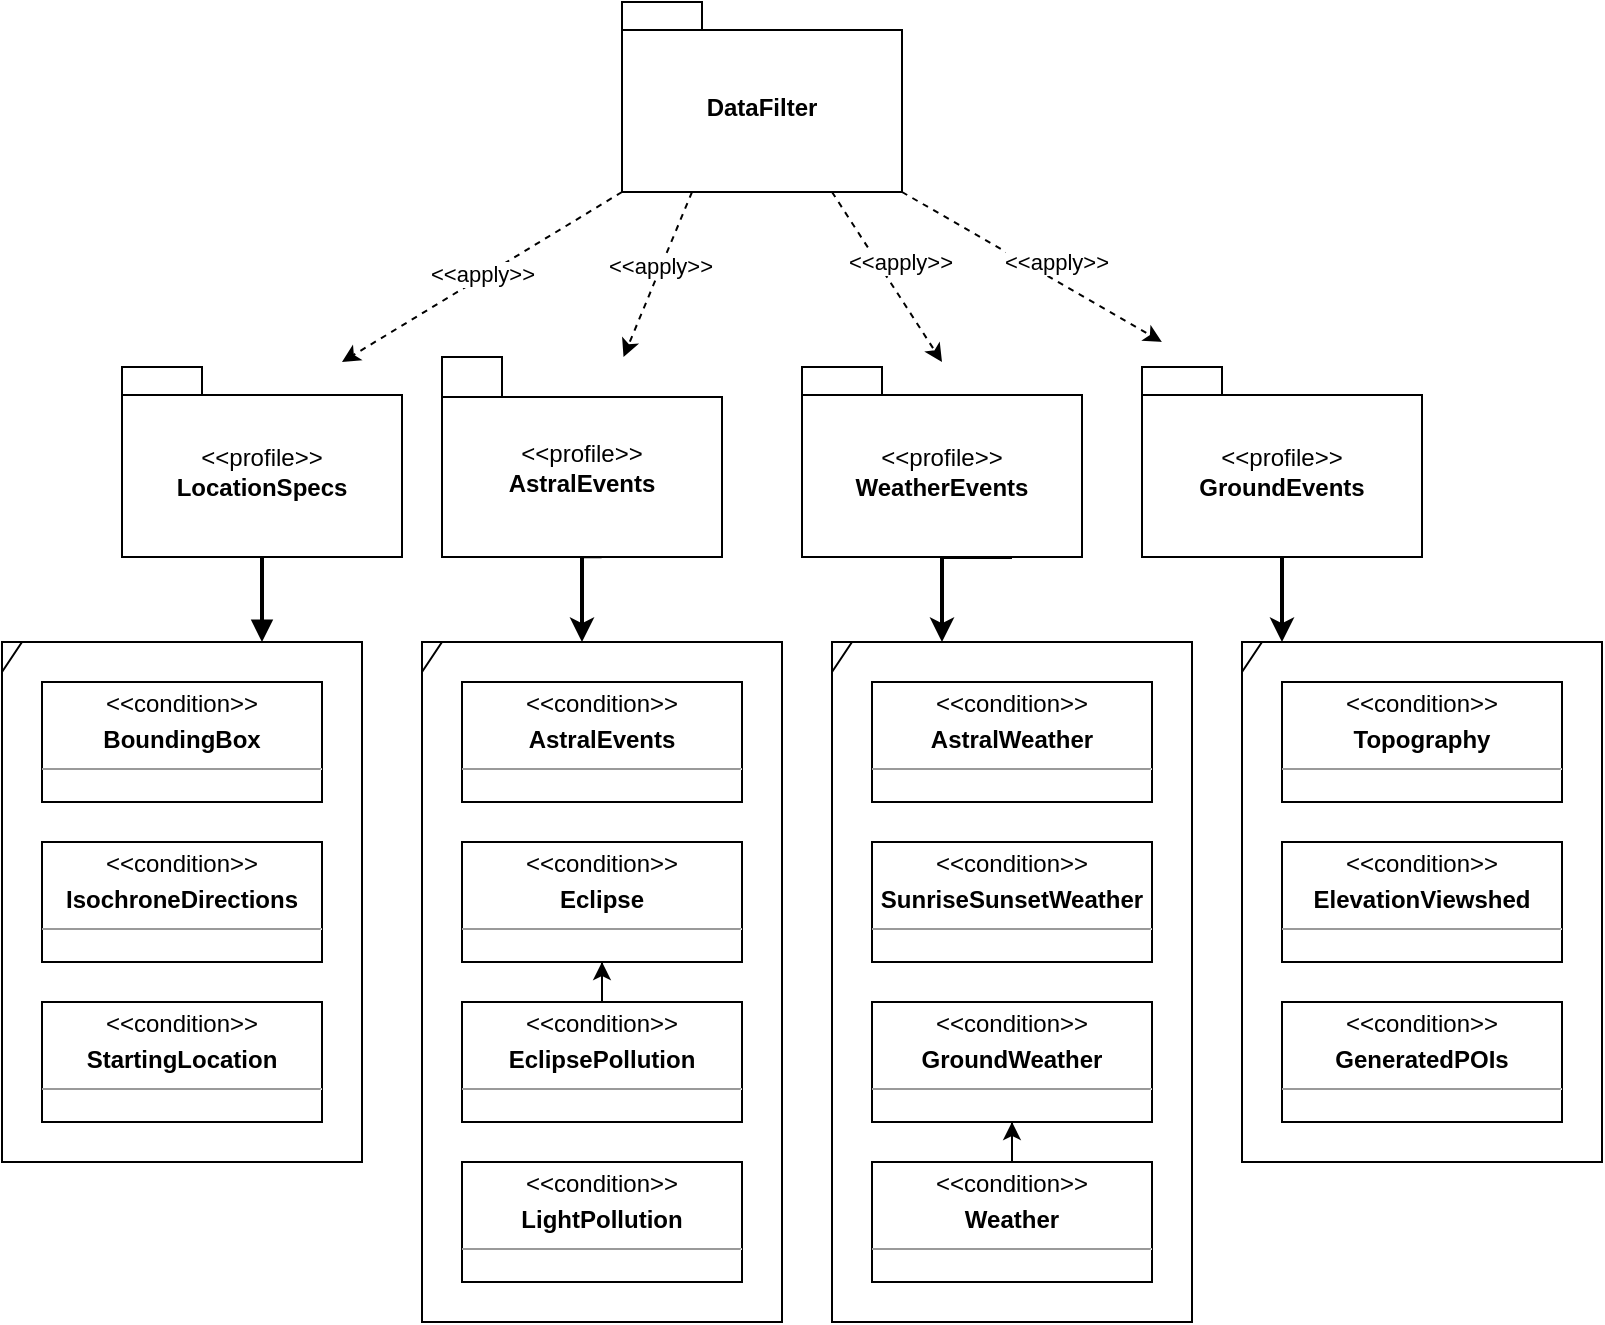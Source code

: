 <mxfile version="22.1.2" type="device">
  <diagram name="Page-1" id="sG-iVkph72n37jZIMQ_9">
    <mxGraphModel dx="882" dy="619" grid="1" gridSize="10" guides="1" tooltips="1" connect="1" arrows="1" fold="1" page="1" pageScale="1" pageWidth="850" pageHeight="1100" math="0" shadow="0">
      <root>
        <mxCell id="0" />
        <mxCell id="1" parent="0" />
        <mxCell id="1Yhe4vhAS-XiODtyZWqo-4" style="edgeStyle=orthogonalEdgeStyle;rounded=0;orthogonalLoop=1;jettySize=auto;html=1;exitX=0.57;exitY=0.996;exitDx=0;exitDy=0;exitPerimeter=0;strokeWidth=2;" edge="1" parent="1" source="dzxSeRRooD2-tKsepTvi-1" target="Ktbmu5-_LBryk0V5W4RT-8">
          <mxGeometry relative="1" as="geometry">
            <Array as="points">
              <mxPoint x="300" y="347" />
            </Array>
          </mxGeometry>
        </mxCell>
        <mxCell id="dzxSeRRooD2-tKsepTvi-1" value="&lt;span style=&quot;font-weight: normal;&quot;&gt;&amp;lt;&amp;lt;profile&amp;gt;&amp;gt;&lt;/span&gt;&lt;br&gt;AstralEvents" style="shape=folder;fontStyle=1;spacingTop=10;tabWidth=30;tabHeight=20;tabPosition=left;html=1;whiteSpace=wrap;" vertex="1" parent="1">
          <mxGeometry x="230" y="247.5" width="140" height="100" as="geometry" />
        </mxCell>
        <mxCell id="tlefaPczOhtO-pGomzKn-4" style="edgeStyle=orthogonalEdgeStyle;rounded=0;orthogonalLoop=1;jettySize=auto;html=1;exitX=0.75;exitY=1;exitDx=0;exitDy=0;exitPerimeter=0;strokeWidth=2;" edge="1" parent="1" source="TmB3VAe8YsK68gOLwhjx-1" target="1Yhe4vhAS-XiODtyZWqo-17">
          <mxGeometry relative="1" as="geometry">
            <Array as="points">
              <mxPoint x="480" y="348" />
            </Array>
          </mxGeometry>
        </mxCell>
        <mxCell id="TmB3VAe8YsK68gOLwhjx-1" value="&lt;span style=&quot;font-weight: normal;&quot;&gt;&amp;lt;&amp;lt;profile&amp;gt;&amp;gt;&lt;/span&gt;&lt;br&gt;WeatherEvents" style="shape=folder;fontStyle=1;spacingTop=10;tabWidth=40;tabHeight=14;tabPosition=left;html=1;whiteSpace=wrap;" vertex="1" parent="1">
          <mxGeometry x="410" y="252.5" width="140" height="95" as="geometry" />
        </mxCell>
        <mxCell id="tlefaPczOhtO-pGomzKn-15" style="edgeStyle=orthogonalEdgeStyle;rounded=0;orthogonalLoop=1;jettySize=auto;html=1;exitX=0.5;exitY=1;exitDx=0;exitDy=0;exitPerimeter=0;strokeWidth=2;" edge="1" parent="1" source="i413W64cs5G-LIZCn9pH-2" target="tlefaPczOhtO-pGomzKn-13">
          <mxGeometry relative="1" as="geometry">
            <Array as="points">
              <mxPoint x="650" y="380" />
              <mxPoint x="650" y="380" />
            </Array>
          </mxGeometry>
        </mxCell>
        <mxCell id="i413W64cs5G-LIZCn9pH-2" value="&lt;span style=&quot;font-weight: normal;&quot;&gt;&amp;lt;&amp;lt;profile&amp;gt;&amp;gt;&lt;/span&gt;&lt;br&gt;GroundEvents" style="shape=folder;fontStyle=1;spacingTop=10;tabWidth=40;tabHeight=14;tabPosition=left;html=1;whiteSpace=wrap;" vertex="1" parent="1">
          <mxGeometry x="580" y="252.5" width="140" height="95" as="geometry" />
        </mxCell>
        <mxCell id="Ktbmu5-_LBryk0V5W4RT-3" style="edgeStyle=orthogonalEdgeStyle;rounded=0;orthogonalLoop=1;jettySize=auto;html=1;endArrow=block;endFill=1;strokeWidth=2;" edge="1" parent="1" source="zeHorGPUe3edCLy3kkUe-2" target="Ktbmu5-_LBryk0V5W4RT-2">
          <mxGeometry relative="1" as="geometry">
            <Array as="points">
              <mxPoint x="140" y="360" />
              <mxPoint x="140" y="360" />
            </Array>
          </mxGeometry>
        </mxCell>
        <mxCell id="zeHorGPUe3edCLy3kkUe-2" value="&lt;span style=&quot;font-weight: normal;&quot;&gt;&amp;lt;&amp;lt;profile&amp;gt;&amp;gt;&lt;/span&gt;&lt;br&gt;LocationSpecs" style="shape=folder;fontStyle=1;spacingTop=10;tabWidth=40;tabHeight=14;tabPosition=left;html=1;whiteSpace=wrap;" vertex="1" parent="1">
          <mxGeometry x="70" y="252.5" width="140" height="95" as="geometry" />
        </mxCell>
        <mxCell id="bS8VzDbj_OwdZ5jeDR2A-1" style="rounded=0;orthogonalLoop=1;jettySize=auto;html=1;exitX=0;exitY=0;exitDx=0;exitDy=95;exitPerimeter=0;dashed=1;" edge="1" parent="1" source="GkcEqJNagrVKyfnmirbK-2">
          <mxGeometry relative="1" as="geometry">
            <mxPoint x="180" y="250" as="targetPoint" />
          </mxGeometry>
        </mxCell>
        <mxCell id="bS8VzDbj_OwdZ5jeDR2A-5" value="&amp;lt;&amp;lt;apply&amp;gt;&amp;gt;" style="edgeLabel;html=1;align=center;verticalAlign=middle;resizable=0;points=[];" vertex="1" connectable="0" parent="bS8VzDbj_OwdZ5jeDR2A-1">
          <mxGeometry x="-0.003" y="-2" relative="1" as="geometry">
            <mxPoint as="offset" />
          </mxGeometry>
        </mxCell>
        <mxCell id="GkcEqJNagrVKyfnmirbK-2" value="DataFilter" style="shape=folder;fontStyle=1;spacingTop=10;tabWidth=40;tabHeight=14;tabPosition=left;html=1;whiteSpace=wrap;" vertex="1" parent="1">
          <mxGeometry x="320" y="70" width="140" height="95" as="geometry" />
        </mxCell>
        <mxCell id="bS8VzDbj_OwdZ5jeDR2A-2" style="rounded=0;orthogonalLoop=1;jettySize=auto;html=1;exitX=0.25;exitY=1;exitDx=0;exitDy=0;exitPerimeter=0;dashed=1;" edge="1" parent="1" source="GkcEqJNagrVKyfnmirbK-2" target="dzxSeRRooD2-tKsepTvi-1">
          <mxGeometry relative="1" as="geometry">
            <mxPoint x="140" y="290" as="targetPoint" />
            <mxPoint x="330" y="175" as="sourcePoint" />
          </mxGeometry>
        </mxCell>
        <mxCell id="bS8VzDbj_OwdZ5jeDR2A-6" value="&amp;lt;&amp;lt;apply&amp;gt;&amp;gt;" style="edgeLabel;html=1;align=center;verticalAlign=middle;resizable=0;points=[];" vertex="1" connectable="0" parent="bS8VzDbj_OwdZ5jeDR2A-2">
          <mxGeometry x="-0.1" y="-1" relative="1" as="geometry">
            <mxPoint as="offset" />
          </mxGeometry>
        </mxCell>
        <mxCell id="bS8VzDbj_OwdZ5jeDR2A-3" style="rounded=0;orthogonalLoop=1;jettySize=auto;html=1;exitX=0.75;exitY=1;exitDx=0;exitDy=0;exitPerimeter=0;dashed=1;" edge="1" parent="1" source="GkcEqJNagrVKyfnmirbK-2">
          <mxGeometry relative="1" as="geometry">
            <mxPoint x="480" y="250" as="targetPoint" />
            <mxPoint x="365" y="175" as="sourcePoint" />
          </mxGeometry>
        </mxCell>
        <mxCell id="bS8VzDbj_OwdZ5jeDR2A-7" value="&amp;lt;&amp;lt;apply&amp;gt;&amp;gt;" style="edgeLabel;html=1;align=center;verticalAlign=middle;resizable=0;points=[];" vertex="1" connectable="0" parent="bS8VzDbj_OwdZ5jeDR2A-3">
          <mxGeometry x="-0.079" y="10" relative="1" as="geometry">
            <mxPoint y="1" as="offset" />
          </mxGeometry>
        </mxCell>
        <mxCell id="bS8VzDbj_OwdZ5jeDR2A-4" style="rounded=0;orthogonalLoop=1;jettySize=auto;html=1;exitX=0;exitY=0;exitDx=140;exitDy=95;exitPerimeter=0;dashed=1;entryX=0.071;entryY=-0.132;entryDx=0;entryDy=0;entryPerimeter=0;" edge="1" parent="1" source="GkcEqJNagrVKyfnmirbK-2" target="i413W64cs5G-LIZCn9pH-2">
          <mxGeometry relative="1" as="geometry">
            <mxPoint x="650" y="270" as="targetPoint" />
            <mxPoint x="435" y="175" as="sourcePoint" />
          </mxGeometry>
        </mxCell>
        <mxCell id="bS8VzDbj_OwdZ5jeDR2A-8" value="&amp;lt;&amp;lt;apply&amp;gt;&amp;gt;" style="edgeLabel;html=1;align=center;verticalAlign=middle;resizable=0;points=[];" vertex="1" connectable="0" parent="bS8VzDbj_OwdZ5jeDR2A-4">
          <mxGeometry x="0.117" y="8" relative="1" as="geometry">
            <mxPoint as="offset" />
          </mxGeometry>
        </mxCell>
        <mxCell id="qxukOdVVNtPfjGykaRuC-1" value="&lt;p style=&quot;margin:0px;margin-top:4px;text-align:center;&quot;&gt;&amp;lt;&amp;lt;condition&amp;gt;&amp;gt;&lt;/p&gt;&lt;p style=&quot;margin:0px;margin-top:4px;text-align:center;&quot;&gt;&lt;b&gt;BoundingBox&lt;/b&gt;&lt;/p&gt;&lt;hr size=&quot;1&quot;&gt;&lt;div style=&quot;height:2px;&quot;&gt;&lt;/div&gt;" style="verticalAlign=top;align=left;overflow=fill;fontSize=12;fontFamily=Helvetica;html=1;whiteSpace=wrap;" vertex="1" parent="1">
          <mxGeometry x="30" y="410" width="140" height="60" as="geometry" />
        </mxCell>
        <mxCell id="3QwXi6kOoLD4WJ8ZZIQo-1" value="&lt;p style=&quot;margin:0px;margin-top:4px;text-align:center;&quot;&gt;&amp;lt;&amp;lt;condition&amp;gt;&amp;gt;&lt;/p&gt;&lt;p style=&quot;margin:0px;margin-top:4px;text-align:center;&quot;&gt;&lt;b&gt;IsochroneDirections&lt;/b&gt;&lt;/p&gt;&lt;hr size=&quot;1&quot;&gt;&lt;div style=&quot;height:2px;&quot;&gt;&lt;/div&gt;" style="verticalAlign=top;align=left;overflow=fill;fontSize=12;fontFamily=Helvetica;html=1;whiteSpace=wrap;" vertex="1" parent="1">
          <mxGeometry x="30" y="490" width="140" height="60" as="geometry" />
        </mxCell>
        <mxCell id="FOjgjv5wG9v0LGsVeoOS-1" value="&lt;p style=&quot;margin:0px;margin-top:4px;text-align:center;&quot;&gt;&amp;lt;&amp;lt;condition&amp;gt;&amp;gt;&lt;/p&gt;&lt;p style=&quot;margin:0px;margin-top:4px;text-align:center;&quot;&gt;&lt;b&gt;StartingLocation&lt;/b&gt;&lt;/p&gt;&lt;hr size=&quot;1&quot;&gt;&lt;div style=&quot;height:2px;&quot;&gt;&lt;/div&gt;" style="verticalAlign=top;align=left;overflow=fill;fontSize=12;fontFamily=Helvetica;html=1;whiteSpace=wrap;" vertex="1" parent="1">
          <mxGeometry x="30" y="570" width="140" height="60" as="geometry" />
        </mxCell>
        <mxCell id="Ktbmu5-_LBryk0V5W4RT-2" value="" style="shape=umlFrame;whiteSpace=wrap;html=1;pointerEvents=0;width=10;height=15;" vertex="1" parent="1">
          <mxGeometry x="10" y="390" width="180" height="260" as="geometry" />
        </mxCell>
        <mxCell id="Ktbmu5-_LBryk0V5W4RT-5" value="&lt;p style=&quot;margin:0px;margin-top:4px;text-align:center;&quot;&gt;&amp;lt;&amp;lt;condition&amp;gt;&amp;gt;&lt;/p&gt;&lt;p style=&quot;margin:0px;margin-top:4px;text-align:center;&quot;&gt;&lt;b&gt;AstralEvents&lt;/b&gt;&lt;/p&gt;&lt;hr size=&quot;1&quot;&gt;&lt;div style=&quot;height:2px;&quot;&gt;&lt;/div&gt;" style="verticalAlign=top;align=left;overflow=fill;fontSize=12;fontFamily=Helvetica;html=1;whiteSpace=wrap;" vertex="1" parent="1">
          <mxGeometry x="240" y="410" width="140" height="60" as="geometry" />
        </mxCell>
        <mxCell id="Ktbmu5-_LBryk0V5W4RT-6" value="&lt;p style=&quot;margin:0px;margin-top:4px;text-align:center;&quot;&gt;&amp;lt;&amp;lt;condition&amp;gt;&amp;gt;&lt;/p&gt;&lt;p style=&quot;margin:0px;margin-top:4px;text-align:center;&quot;&gt;&lt;b&gt;Eclipse&lt;/b&gt;&lt;/p&gt;&lt;hr size=&quot;1&quot;&gt;&lt;div style=&quot;height:2px;&quot;&gt;&lt;/div&gt;" style="verticalAlign=top;align=left;overflow=fill;fontSize=12;fontFamily=Helvetica;html=1;whiteSpace=wrap;" vertex="1" parent="1">
          <mxGeometry x="240" y="490" width="140" height="60" as="geometry" />
        </mxCell>
        <mxCell id="227DrpbxeIykyVZzwFv0-2" value="" style="edgeStyle=orthogonalEdgeStyle;rounded=0;orthogonalLoop=1;jettySize=auto;html=1;" edge="1" parent="1" source="Ktbmu5-_LBryk0V5W4RT-7" target="Ktbmu5-_LBryk0V5W4RT-6">
          <mxGeometry relative="1" as="geometry" />
        </mxCell>
        <mxCell id="Ktbmu5-_LBryk0V5W4RT-7" value="&lt;p style=&quot;margin:0px;margin-top:4px;text-align:center;&quot;&gt;&amp;lt;&amp;lt;condition&amp;gt;&amp;gt;&lt;/p&gt;&lt;p style=&quot;margin:0px;margin-top:4px;text-align:center;&quot;&gt;&lt;b&gt;EclipsePollution&lt;/b&gt;&lt;/p&gt;&lt;hr size=&quot;1&quot;&gt;&lt;div style=&quot;height:2px;&quot;&gt;&lt;/div&gt;" style="verticalAlign=top;align=left;overflow=fill;fontSize=12;fontFamily=Helvetica;html=1;whiteSpace=wrap;" vertex="1" parent="1">
          <mxGeometry x="240" y="570" width="140" height="60" as="geometry" />
        </mxCell>
        <mxCell id="Ktbmu5-_LBryk0V5W4RT-8" value="" style="shape=umlFrame;whiteSpace=wrap;html=1;pointerEvents=0;width=10;height=15;" vertex="1" parent="1">
          <mxGeometry x="220" y="390" width="180" height="340" as="geometry" />
        </mxCell>
        <mxCell id="1Yhe4vhAS-XiODtyZWqo-14" value="&lt;p style=&quot;margin:0px;margin-top:4px;text-align:center;&quot;&gt;&amp;lt;&amp;lt;condition&amp;gt;&amp;gt;&lt;/p&gt;&lt;p style=&quot;margin:0px;margin-top:4px;text-align:center;&quot;&gt;&lt;b&gt;AstralWeather&lt;/b&gt;&lt;/p&gt;&lt;hr size=&quot;1&quot;&gt;&lt;div style=&quot;height:2px;&quot;&gt;&lt;/div&gt;" style="verticalAlign=top;align=left;overflow=fill;fontSize=12;fontFamily=Helvetica;html=1;whiteSpace=wrap;" vertex="1" parent="1">
          <mxGeometry x="445" y="410" width="140" height="60" as="geometry" />
        </mxCell>
        <mxCell id="1Yhe4vhAS-XiODtyZWqo-15" value="&lt;p style=&quot;margin:0px;margin-top:4px;text-align:center;&quot;&gt;&amp;lt;&amp;lt;condition&amp;gt;&amp;gt;&lt;/p&gt;&lt;p style=&quot;margin:0px;margin-top:4px;text-align:center;&quot;&gt;&lt;b&gt;SunriseSunsetWeather&lt;/b&gt;&lt;/p&gt;&lt;hr size=&quot;1&quot;&gt;&lt;div style=&quot;height:2px;&quot;&gt;&lt;/div&gt;" style="verticalAlign=top;align=left;overflow=fill;fontSize=12;fontFamily=Helvetica;html=1;whiteSpace=wrap;" vertex="1" parent="1">
          <mxGeometry x="445" y="490" width="140" height="60" as="geometry" />
        </mxCell>
        <mxCell id="1Yhe4vhAS-XiODtyZWqo-16" value="&lt;p style=&quot;margin:0px;margin-top:4px;text-align:center;&quot;&gt;&amp;lt;&amp;lt;condition&amp;gt;&amp;gt;&lt;/p&gt;&lt;p style=&quot;margin:0px;margin-top:4px;text-align:center;&quot;&gt;&lt;b&gt;GroundWeather&lt;/b&gt;&lt;/p&gt;&lt;hr size=&quot;1&quot;&gt;&lt;div style=&quot;height:2px;&quot;&gt;&lt;/div&gt;" style="verticalAlign=top;align=left;overflow=fill;fontSize=12;fontFamily=Helvetica;html=1;whiteSpace=wrap;" vertex="1" parent="1">
          <mxGeometry x="445" y="570" width="140" height="60" as="geometry" />
        </mxCell>
        <mxCell id="1Yhe4vhAS-XiODtyZWqo-17" value="" style="shape=umlFrame;whiteSpace=wrap;html=1;pointerEvents=0;width=10;height=15;" vertex="1" parent="1">
          <mxGeometry x="425" y="390" width="180" height="340" as="geometry" />
        </mxCell>
        <mxCell id="bQeTeKQ2QCXX46uz3CVd-1" value="" style="edgeStyle=orthogonalEdgeStyle;rounded=0;orthogonalLoop=1;jettySize=auto;html=1;" edge="1" parent="1" source="tlefaPczOhtO-pGomzKn-1" target="1Yhe4vhAS-XiODtyZWqo-16">
          <mxGeometry relative="1" as="geometry" />
        </mxCell>
        <mxCell id="tlefaPczOhtO-pGomzKn-1" value="&lt;p style=&quot;margin:0px;margin-top:4px;text-align:center;&quot;&gt;&amp;lt;&amp;lt;condition&amp;gt;&amp;gt;&lt;/p&gt;&lt;p style=&quot;margin:0px;margin-top:4px;text-align:center;&quot;&gt;&lt;b&gt;Weather&lt;/b&gt;&lt;/p&gt;&lt;hr size=&quot;1&quot;&gt;&lt;div style=&quot;height:2px;&quot;&gt;&lt;/div&gt;" style="verticalAlign=top;align=left;overflow=fill;fontSize=12;fontFamily=Helvetica;html=1;whiteSpace=wrap;" vertex="1" parent="1">
          <mxGeometry x="445" y="650" width="140" height="60" as="geometry" />
        </mxCell>
        <mxCell id="tlefaPczOhtO-pGomzKn-8" value="&lt;p style=&quot;margin:0px;margin-top:4px;text-align:center;&quot;&gt;&amp;lt;&amp;lt;condition&amp;gt;&amp;gt;&lt;/p&gt;&lt;p style=&quot;margin:0px;margin-top:4px;text-align:center;&quot;&gt;&lt;b&gt;LightPollution&lt;/b&gt;&lt;/p&gt;&lt;hr size=&quot;1&quot;&gt;&lt;div style=&quot;height:2px;&quot;&gt;&lt;/div&gt;" style="verticalAlign=top;align=left;overflow=fill;fontSize=12;fontFamily=Helvetica;html=1;whiteSpace=wrap;" vertex="1" parent="1">
          <mxGeometry x="240" y="650" width="140" height="60" as="geometry" />
        </mxCell>
        <mxCell id="tlefaPczOhtO-pGomzKn-10" value="&lt;p style=&quot;margin:0px;margin-top:4px;text-align:center;&quot;&gt;&amp;lt;&amp;lt;condition&amp;gt;&amp;gt;&lt;/p&gt;&lt;p style=&quot;margin:0px;margin-top:4px;text-align:center;&quot;&gt;&lt;b&gt;Topography&lt;/b&gt;&lt;/p&gt;&lt;hr size=&quot;1&quot;&gt;&lt;div style=&quot;height:2px;&quot;&gt;&lt;/div&gt;" style="verticalAlign=top;align=left;overflow=fill;fontSize=12;fontFamily=Helvetica;html=1;whiteSpace=wrap;" vertex="1" parent="1">
          <mxGeometry x="650" y="410" width="140" height="60" as="geometry" />
        </mxCell>
        <mxCell id="tlefaPczOhtO-pGomzKn-11" value="&lt;p style=&quot;margin:0px;margin-top:4px;text-align:center;&quot;&gt;&amp;lt;&amp;lt;condition&amp;gt;&amp;gt;&lt;/p&gt;&lt;p style=&quot;margin:0px;margin-top:4px;text-align:center;&quot;&gt;&lt;b&gt;ElevationViewshed&lt;/b&gt;&lt;/p&gt;&lt;hr size=&quot;1&quot;&gt;&lt;div style=&quot;height:2px;&quot;&gt;&lt;/div&gt;" style="verticalAlign=top;align=left;overflow=fill;fontSize=12;fontFamily=Helvetica;html=1;whiteSpace=wrap;" vertex="1" parent="1">
          <mxGeometry x="650" y="490" width="140" height="60" as="geometry" />
        </mxCell>
        <mxCell id="tlefaPczOhtO-pGomzKn-12" value="&lt;p style=&quot;margin:0px;margin-top:4px;text-align:center;&quot;&gt;&amp;lt;&amp;lt;condition&amp;gt;&amp;gt;&lt;/p&gt;&lt;p style=&quot;margin:0px;margin-top:4px;text-align:center;&quot;&gt;&lt;b&gt;GeneratedPOIs&lt;/b&gt;&lt;/p&gt;&lt;hr size=&quot;1&quot;&gt;&lt;div style=&quot;height:2px;&quot;&gt;&lt;/div&gt;" style="verticalAlign=top;align=left;overflow=fill;fontSize=12;fontFamily=Helvetica;html=1;whiteSpace=wrap;" vertex="1" parent="1">
          <mxGeometry x="650" y="570" width="140" height="60" as="geometry" />
        </mxCell>
        <mxCell id="tlefaPczOhtO-pGomzKn-13" value="" style="shape=umlFrame;whiteSpace=wrap;html=1;pointerEvents=0;width=10;height=15;" vertex="1" parent="1">
          <mxGeometry x="630" y="390" width="180" height="260" as="geometry" />
        </mxCell>
      </root>
    </mxGraphModel>
  </diagram>
</mxfile>
